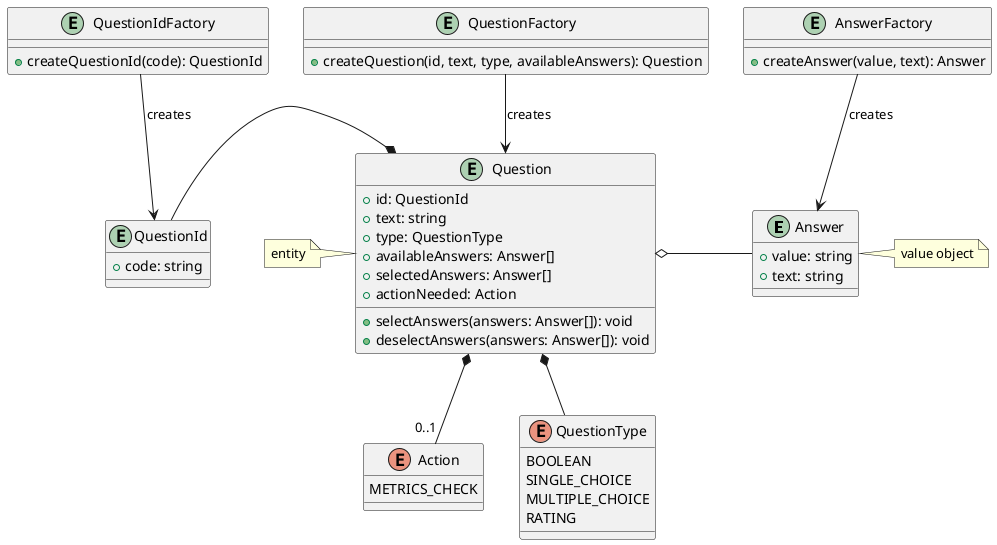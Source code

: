 @startuml

entity Answer {
  +value: string
  +text: string
}

entity Question {
  +id: QuestionId
  +text: string
  +type: QuestionType
  +availableAnswers: Answer[]
  +selectedAnswers: Answer[]
  +selectAnswers(answers: Answer[]): void
  +deselectAnswers(answers: Answer[]): void
  +actionNeeded: Action
}

entity QuestionId {
  +code: string
}

entity AnswerFactory {
  +createAnswer(value, text): Answer
}

entity QuestionFactory {
  +createQuestion(id, text, type, availableAnswers): Question
}

entity QuestionIdFactory {
  +createQuestionId(code): QuestionId
}

enum Action {
  METRICS_CHECK
}

enum QuestionType {
  BOOLEAN
  SINGLE_CHOICE
  MULTIPLE_CHOICE
  RATING
}

AnswerFactory --> Answer : creates
QuestionFactory --> Question : creates
QuestionIdFactory --> QuestionId : creates
Question o-right- Answer
Question *-left- QuestionId
Question *-- QuestionType
Question *-- "0..1" Action

note left of Question : entity
note right of Answer : value object


@enduml